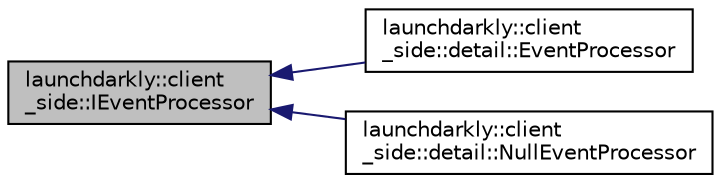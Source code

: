 digraph "launchdarkly::client_side::IEventProcessor"
{
 // LATEX_PDF_SIZE
  edge [fontname="Helvetica",fontsize="10",labelfontname="Helvetica",labelfontsize="10"];
  node [fontname="Helvetica",fontsize="10",shape=record];
  rankdir="LR";
  Node1 [label="launchdarkly::client\l_side::IEventProcessor",height=0.2,width=0.4,color="black", fillcolor="grey75", style="filled", fontcolor="black",tooltip=" "];
  Node1 -> Node2 [dir="back",color="midnightblue",fontsize="10",style="solid",fontname="Helvetica"];
  Node2 [label="launchdarkly::client\l_side::detail::EventProcessor",height=0.2,width=0.4,color="black", fillcolor="white", style="filled",URL="$classlaunchdarkly_1_1client__side_1_1detail_1_1EventProcessor.html",tooltip=" "];
  Node1 -> Node3 [dir="back",color="midnightblue",fontsize="10",style="solid",fontname="Helvetica"];
  Node3 [label="launchdarkly::client\l_side::detail::NullEventProcessor",height=0.2,width=0.4,color="black", fillcolor="white", style="filled",URL="$classlaunchdarkly_1_1client__side_1_1detail_1_1NullEventProcessor.html",tooltip=" "];
}
